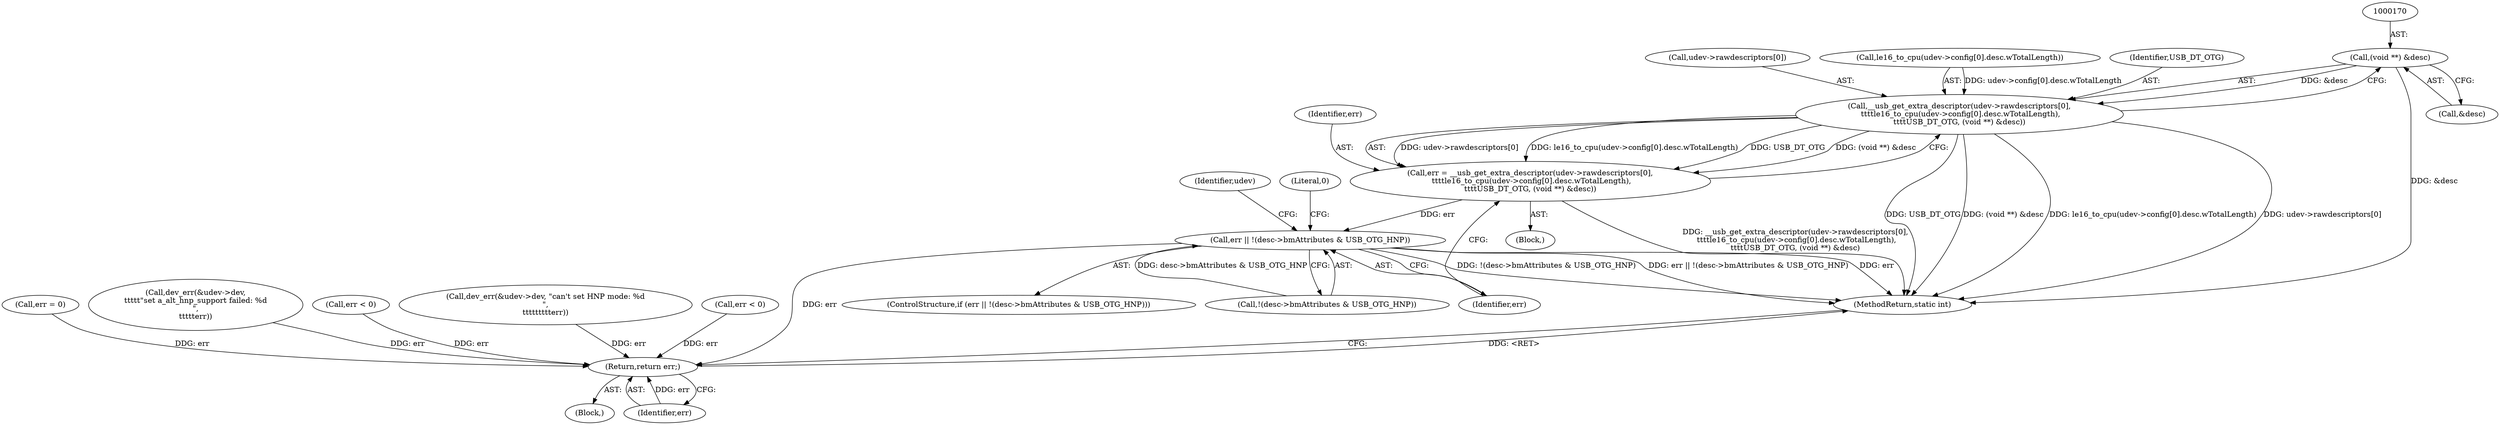 digraph "1_linux_704620afc70cf47abb9d6a1a57f3825d2bca49cf@del" {
"1000169" [label="(Call,(void **) &desc)"];
"1000152" [label="(Call,__usb_get_extra_descriptor(udev->rawdescriptors[0],\n \t\t\t\tle16_to_cpu(udev->config[0].desc.wTotalLength),\n\t\t\t\tUSB_DT_OTG, (void **) &desc))"];
"1000150" [label="(Call,err = __usb_get_extra_descriptor(udev->rawdescriptors[0],\n \t\t\t\tle16_to_cpu(udev->config[0].desc.wTotalLength),\n\t\t\t\tUSB_DT_OTG, (void **) &desc))"];
"1000174" [label="(Call,err || !(desc->bmAttributes & USB_OTG_HNP))"];
"1000275" [label="(Return,return err;)"];
"1000187" [label="(Identifier,udev)"];
"1000107" [label="(Block,)"];
"1000276" [label="(Identifier,err)"];
"1000275" [label="(Return,return err;)"];
"1000171" [label="(Call,&desc)"];
"1000150" [label="(Call,err = __usb_get_extra_descriptor(udev->rawdescriptors[0],\n \t\t\t\tle16_to_cpu(udev->config[0].desc.wTotalLength),\n\t\t\t\tUSB_DT_OTG, (void **) &desc))"];
"1000109" [label="(Call,err = 0)"];
"1000268" [label="(Call,dev_err(&udev->dev,\n\t\t\t\t\t\"set a_alt_hnp_support failed: %d\n\",\n\t\t\t\t\terr))"];
"1000151" [label="(Identifier,err)"];
"1000174" [label="(Call,err || !(desc->bmAttributes & USB_OTG_HNP))"];
"1000152" [label="(Call,__usb_get_extra_descriptor(udev->rawdescriptors[0],\n \t\t\t\tle16_to_cpu(udev->config[0].desc.wTotalLength),\n\t\t\t\tUSB_DT_OTG, (void **) &desc))"];
"1000133" [label="(Block,)"];
"1000176" [label="(Call,!(desc->bmAttributes & USB_OTG_HNP))"];
"1000265" [label="(Call,err < 0)"];
"1000183" [label="(Literal,0)"];
"1000169" [label="(Call,(void **) &desc)"];
"1000229" [label="(Call,dev_err(&udev->dev, \"can't set HNP mode: %d\n\",\n\t\t\t\t\t\t\t\t\terr))"];
"1000173" [label="(ControlStructure,if (err || !(desc->bmAttributes & USB_OTG_HNP)))"];
"1000277" [label="(MethodReturn,static int)"];
"1000225" [label="(Call,err < 0)"];
"1000175" [label="(Identifier,err)"];
"1000158" [label="(Call,le16_to_cpu(udev->config[0].desc.wTotalLength))"];
"1000168" [label="(Identifier,USB_DT_OTG)"];
"1000153" [label="(Call,udev->rawdescriptors[0])"];
"1000169" -> "1000152"  [label="AST: "];
"1000169" -> "1000171"  [label="CFG: "];
"1000170" -> "1000169"  [label="AST: "];
"1000171" -> "1000169"  [label="AST: "];
"1000152" -> "1000169"  [label="CFG: "];
"1000169" -> "1000277"  [label="DDG: &desc"];
"1000169" -> "1000152"  [label="DDG: &desc"];
"1000152" -> "1000150"  [label="AST: "];
"1000153" -> "1000152"  [label="AST: "];
"1000158" -> "1000152"  [label="AST: "];
"1000168" -> "1000152"  [label="AST: "];
"1000150" -> "1000152"  [label="CFG: "];
"1000152" -> "1000277"  [label="DDG: USB_DT_OTG"];
"1000152" -> "1000277"  [label="DDG: (void **) &desc"];
"1000152" -> "1000277"  [label="DDG: le16_to_cpu(udev->config[0].desc.wTotalLength)"];
"1000152" -> "1000277"  [label="DDG: udev->rawdescriptors[0]"];
"1000152" -> "1000150"  [label="DDG: udev->rawdescriptors[0]"];
"1000152" -> "1000150"  [label="DDG: le16_to_cpu(udev->config[0].desc.wTotalLength)"];
"1000152" -> "1000150"  [label="DDG: USB_DT_OTG"];
"1000152" -> "1000150"  [label="DDG: (void **) &desc"];
"1000158" -> "1000152"  [label="DDG: udev->config[0].desc.wTotalLength"];
"1000150" -> "1000133"  [label="AST: "];
"1000151" -> "1000150"  [label="AST: "];
"1000175" -> "1000150"  [label="CFG: "];
"1000150" -> "1000277"  [label="DDG: __usb_get_extra_descriptor(udev->rawdescriptors[0],\n \t\t\t\tle16_to_cpu(udev->config[0].desc.wTotalLength),\n\t\t\t\tUSB_DT_OTG, (void **) &desc)"];
"1000150" -> "1000174"  [label="DDG: err"];
"1000174" -> "1000173"  [label="AST: "];
"1000174" -> "1000175"  [label="CFG: "];
"1000174" -> "1000176"  [label="CFG: "];
"1000175" -> "1000174"  [label="AST: "];
"1000176" -> "1000174"  [label="AST: "];
"1000183" -> "1000174"  [label="CFG: "];
"1000187" -> "1000174"  [label="CFG: "];
"1000174" -> "1000277"  [label="DDG: !(desc->bmAttributes & USB_OTG_HNP)"];
"1000174" -> "1000277"  [label="DDG: err || !(desc->bmAttributes & USB_OTG_HNP)"];
"1000174" -> "1000277"  [label="DDG: err"];
"1000176" -> "1000174"  [label="DDG: desc->bmAttributes & USB_OTG_HNP"];
"1000174" -> "1000275"  [label="DDG: err"];
"1000275" -> "1000107"  [label="AST: "];
"1000275" -> "1000276"  [label="CFG: "];
"1000276" -> "1000275"  [label="AST: "];
"1000277" -> "1000275"  [label="CFG: "];
"1000275" -> "1000277"  [label="DDG: <RET>"];
"1000276" -> "1000275"  [label="DDG: err"];
"1000229" -> "1000275"  [label="DDG: err"];
"1000225" -> "1000275"  [label="DDG: err"];
"1000268" -> "1000275"  [label="DDG: err"];
"1000265" -> "1000275"  [label="DDG: err"];
"1000109" -> "1000275"  [label="DDG: err"];
}
